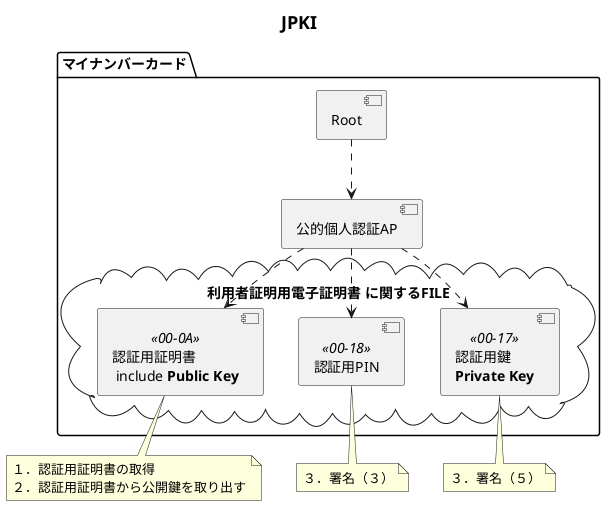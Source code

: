 @startuml
title <size:18>JPKI</size>

package マイナンバーカード {
    component Root as Card
    component 公的個人認証AP as JPKIAP

    cloud  "利用者証明用電子証明書 に関するFILE"{
        component [認証用証明書\n include **Public Key**] as 認証用証明書 <<00-0A>>
        component 認証用PIN <<00-18>>
        component [認証用鍵\n**Private Key**] as 認証用鍵 <<00-17>>
    }
}

Card ..> JPKIAP
JPKIAP ..> 認証用証明書
JPKIAP ..> 認証用鍵
JPKIAP ..> 認証用PIN

note bottom of 認証用証明書 : １．認証用証明書の取得\n２．認証用証明書から公開鍵を取り出す
note bottom of 認証用PIN : ３．署名（３）
note bottom of 認証用鍵 : ３．署名（５）

@enduml